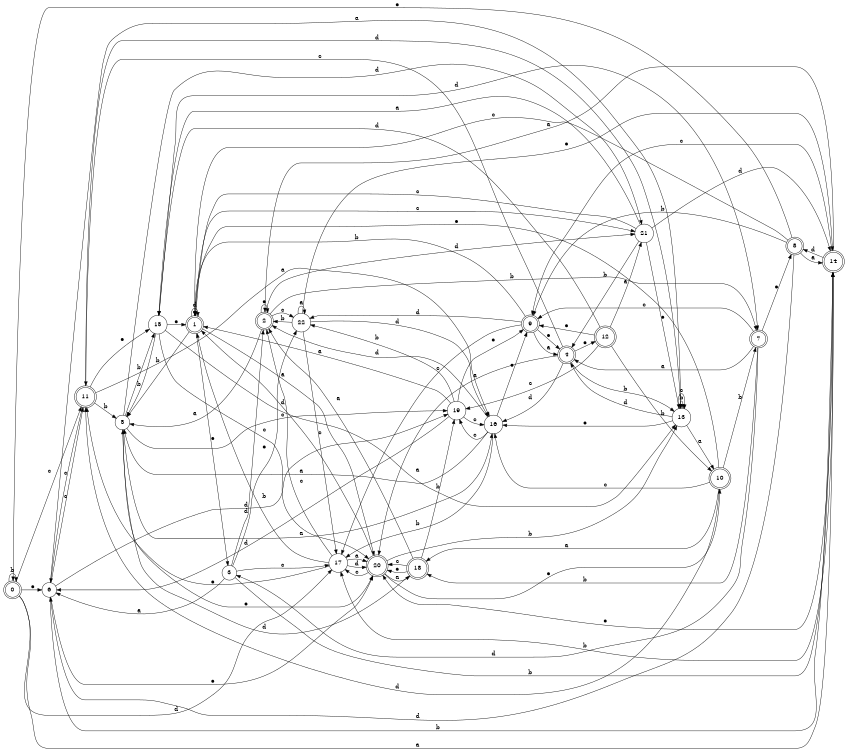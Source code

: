 digraph n19_8 {
__start0 [label="" shape="none"];

rankdir=LR;
size="8,5";

s0 [style="rounded,filled", color="black", fillcolor="white" shape="doublecircle", label="0"];
s1 [style="rounded,filled", color="black", fillcolor="white" shape="doublecircle", label="1"];
s2 [style="rounded,filled", color="black", fillcolor="white" shape="doublecircle", label="2"];
s3 [style="filled", color="black", fillcolor="white" shape="circle", label="3"];
s4 [style="rounded,filled", color="black", fillcolor="white" shape="doublecircle", label="4"];
s5 [style="filled", color="black", fillcolor="white" shape="circle", label="5"];
s6 [style="filled", color="black", fillcolor="white" shape="circle", label="6"];
s7 [style="rounded,filled", color="black", fillcolor="white" shape="doublecircle", label="7"];
s8 [style="rounded,filled", color="black", fillcolor="white" shape="doublecircle", label="8"];
s9 [style="rounded,filled", color="black", fillcolor="white" shape="doublecircle", label="9"];
s10 [style="rounded,filled", color="black", fillcolor="white" shape="doublecircle", label="10"];
s11 [style="rounded,filled", color="black", fillcolor="white" shape="doublecircle", label="11"];
s12 [style="rounded,filled", color="black", fillcolor="white" shape="doublecircle", label="12"];
s13 [style="filled", color="black", fillcolor="white" shape="circle", label="13"];
s14 [style="rounded,filled", color="black", fillcolor="white" shape="doublecircle", label="14"];
s15 [style="filled", color="black", fillcolor="white" shape="circle", label="15"];
s16 [style="filled", color="black", fillcolor="white" shape="circle", label="16"];
s17 [style="filled", color="black", fillcolor="white" shape="circle", label="17"];
s18 [style="rounded,filled", color="black", fillcolor="white" shape="doublecircle", label="18"];
s19 [style="filled", color="black", fillcolor="white" shape="circle", label="19"];
s20 [style="rounded,filled", color="black", fillcolor="white" shape="doublecircle", label="20"];
s21 [style="filled", color="black", fillcolor="white" shape="circle", label="21"];
s22 [style="filled", color="black", fillcolor="white" shape="circle", label="22"];
s0 -> s14 [label="a"];
s0 -> s0 [label="b"];
s0 -> s11 [label="c"];
s0 -> s17 [label="d"];
s0 -> s6 [label="e"];
s1 -> s20 [label="a"];
s1 -> s5 [label="b"];
s1 -> s21 [label="c"];
s1 -> s1 [label="d"];
s1 -> s3 [label="e"];
s2 -> s5 [label="a"];
s2 -> s7 [label="b"];
s2 -> s22 [label="c"];
s2 -> s21 [label="d"];
s2 -> s2 [label="e"];
s3 -> s6 [label="a"];
s3 -> s14 [label="b"];
s3 -> s17 [label="c"];
s3 -> s2 [label="d"];
s3 -> s22 [label="e"];
s4 -> s20 [label="a"];
s4 -> s13 [label="b"];
s4 -> s11 [label="c"];
s4 -> s16 [label="d"];
s4 -> s12 [label="e"];
s5 -> s16 [label="a"];
s5 -> s15 [label="b"];
s5 -> s19 [label="c"];
s5 -> s21 [label="d"];
s5 -> s20 [label="e"];
s6 -> s13 [label="a"];
s6 -> s14 [label="b"];
s6 -> s11 [label="c"];
s6 -> s19 [label="d"];
s6 -> s20 [label="e"];
s7 -> s4 [label="a"];
s7 -> s18 [label="b"];
s7 -> s9 [label="c"];
s7 -> s3 [label="d"];
s7 -> s8 [label="e"];
s8 -> s14 [label="a"];
s8 -> s9 [label="b"];
s8 -> s1 [label="c"];
s8 -> s6 [label="d"];
s8 -> s0 [label="e"];
s9 -> s4 [label="a"];
s9 -> s1 [label="b"];
s9 -> s17 [label="c"];
s9 -> s22 [label="d"];
s9 -> s4 [label="e"];
s10 -> s18 [label="a"];
s10 -> s7 [label="b"];
s10 -> s16 [label="c"];
s10 -> s11 [label="d"];
s10 -> s1 [label="e"];
s11 -> s16 [label="a"];
s11 -> s5 [label="b"];
s11 -> s6 [label="c"];
s11 -> s13 [label="d"];
s11 -> s15 [label="e"];
s12 -> s21 [label="a"];
s12 -> s10 [label="b"];
s12 -> s19 [label="c"];
s12 -> s15 [label="d"];
s12 -> s9 [label="e"];
s13 -> s10 [label="a"];
s13 -> s13 [label="b"];
s13 -> s13 [label="c"];
s13 -> s4 [label="d"];
s13 -> s16 [label="e"];
s14 -> s2 [label="a"];
s14 -> s17 [label="b"];
s14 -> s9 [label="c"];
s14 -> s8 [label="d"];
s14 -> s20 [label="e"];
s15 -> s13 [label="a"];
s15 -> s5 [label="b"];
s15 -> s20 [label="c"];
s15 -> s7 [label="d"];
s15 -> s1 [label="e"];
s16 -> s5 [label="a"];
s16 -> s17 [label="b"];
s16 -> s19 [label="c"];
s16 -> s2 [label="d"];
s16 -> s9 [label="e"];
s17 -> s20 [label="a"];
s17 -> s1 [label="b"];
s17 -> s2 [label="c"];
s17 -> s20 [label="d"];
s17 -> s11 [label="e"];
s18 -> s2 [label="a"];
s18 -> s19 [label="b"];
s18 -> s20 [label="c"];
s18 -> s5 [label="d"];
s18 -> s20 [label="e"];
s19 -> s1 [label="a"];
s19 -> s22 [label="b"];
s19 -> s16 [label="c"];
s19 -> s6 [label="d"];
s19 -> s9 [label="e"];
s20 -> s18 [label="a"];
s20 -> s13 [label="b"];
s20 -> s17 [label="c"];
s20 -> s1 [label="d"];
s20 -> s10 [label="e"];
s21 -> s15 [label="a"];
s21 -> s4 [label="b"];
s21 -> s1 [label="c"];
s21 -> s14 [label="d"];
s21 -> s13 [label="e"];
s22 -> s22 [label="a"];
s22 -> s2 [label="b"];
s22 -> s17 [label="c"];
s22 -> s16 [label="d"];
s22 -> s14 [label="e"];

}